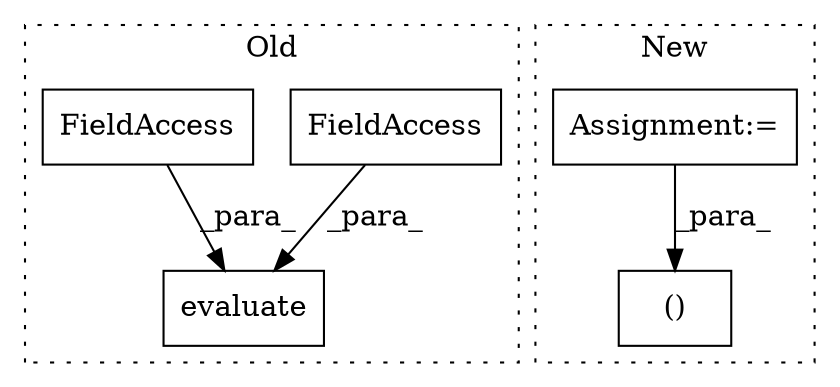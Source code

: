 digraph G {
subgraph cluster0 {
1 [label="evaluate" a="32" s="2982,3004" l="9,1" shape="box"];
4 [label="FieldAccess" a="22" s="2991" l="6" shape="box"];
5 [label="FieldAccess" a="22" s="2998" l="6" shape="box"];
label = "Old";
style="dotted";
}
subgraph cluster1 {
2 [label="()" a="106" s="1054" l="23" shape="box"];
3 [label="Assignment:=" a="7" s="741" l="5" shape="box"];
label = "New";
style="dotted";
}
3 -> 2 [label="_para_"];
4 -> 1 [label="_para_"];
5 -> 1 [label="_para_"];
}